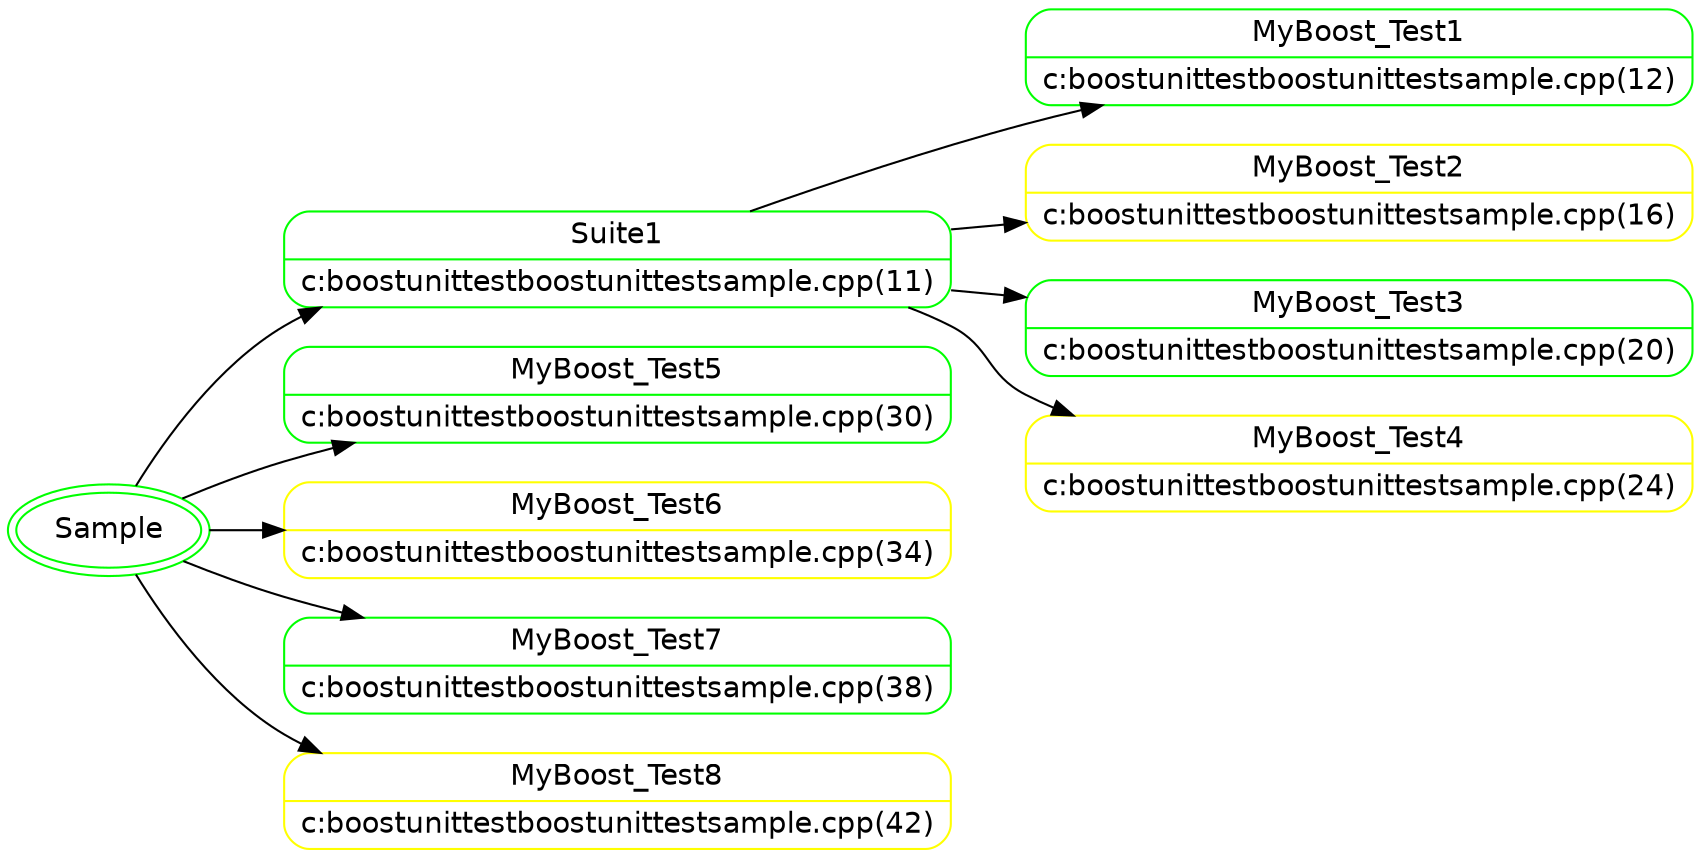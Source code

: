 digraph G {rankdir=LR;
tu1[shape=ellipse,peripheries=2,fontname=Helvetica,color=green,label="Sample"];
{
tu2[shape=Mrecord,fontname=Helvetica,color=green,label="Suite1|c:\boostunittest\boostunittestsample.cpp(11)"];
tu1 -> tu2;
{
tu65536[shape=Mrecord,fontname=Helvetica,color=green,label="MyBoost_Test1|c:\boostunittest\boostunittestsample.cpp(12)"];
tu2 -> tu65536;
tu65537[shape=Mrecord,fontname=Helvetica,color=yellow,label="MyBoost_Test2|c:\boostunittest\boostunittestsample.cpp(16)"];
tu2 -> tu65537;
tu65538[shape=Mrecord,fontname=Helvetica,color=green,label="MyBoost_Test3|c:\boostunittest\boostunittestsample.cpp(20)"];
tu2 -> tu65538;
tu65539[shape=Mrecord,fontname=Helvetica,color=yellow,label="MyBoost_Test4|c:\boostunittest\boostunittestsample.cpp(24)"];
tu2 -> tu65539;
}
tu65540[shape=Mrecord,fontname=Helvetica,color=green,label="MyBoost_Test5|c:\boostunittest\boostunittestsample.cpp(30)"];
tu1 -> tu65540;
tu65541[shape=Mrecord,fontname=Helvetica,color=yellow,label="MyBoost_Test6|c:\boostunittest\boostunittestsample.cpp(34)"];
tu1 -> tu65541;
tu65542[shape=Mrecord,fontname=Helvetica,color=green,label="MyBoost_Test7|c:\boostunittest\boostunittestsample.cpp(38)"];
tu1 -> tu65542;
tu65543[shape=Mrecord,fontname=Helvetica,color=yellow,label="MyBoost_Test8|c:\boostunittest\boostunittestsample.cpp(42)"];
tu1 -> tu65543;
}
}
